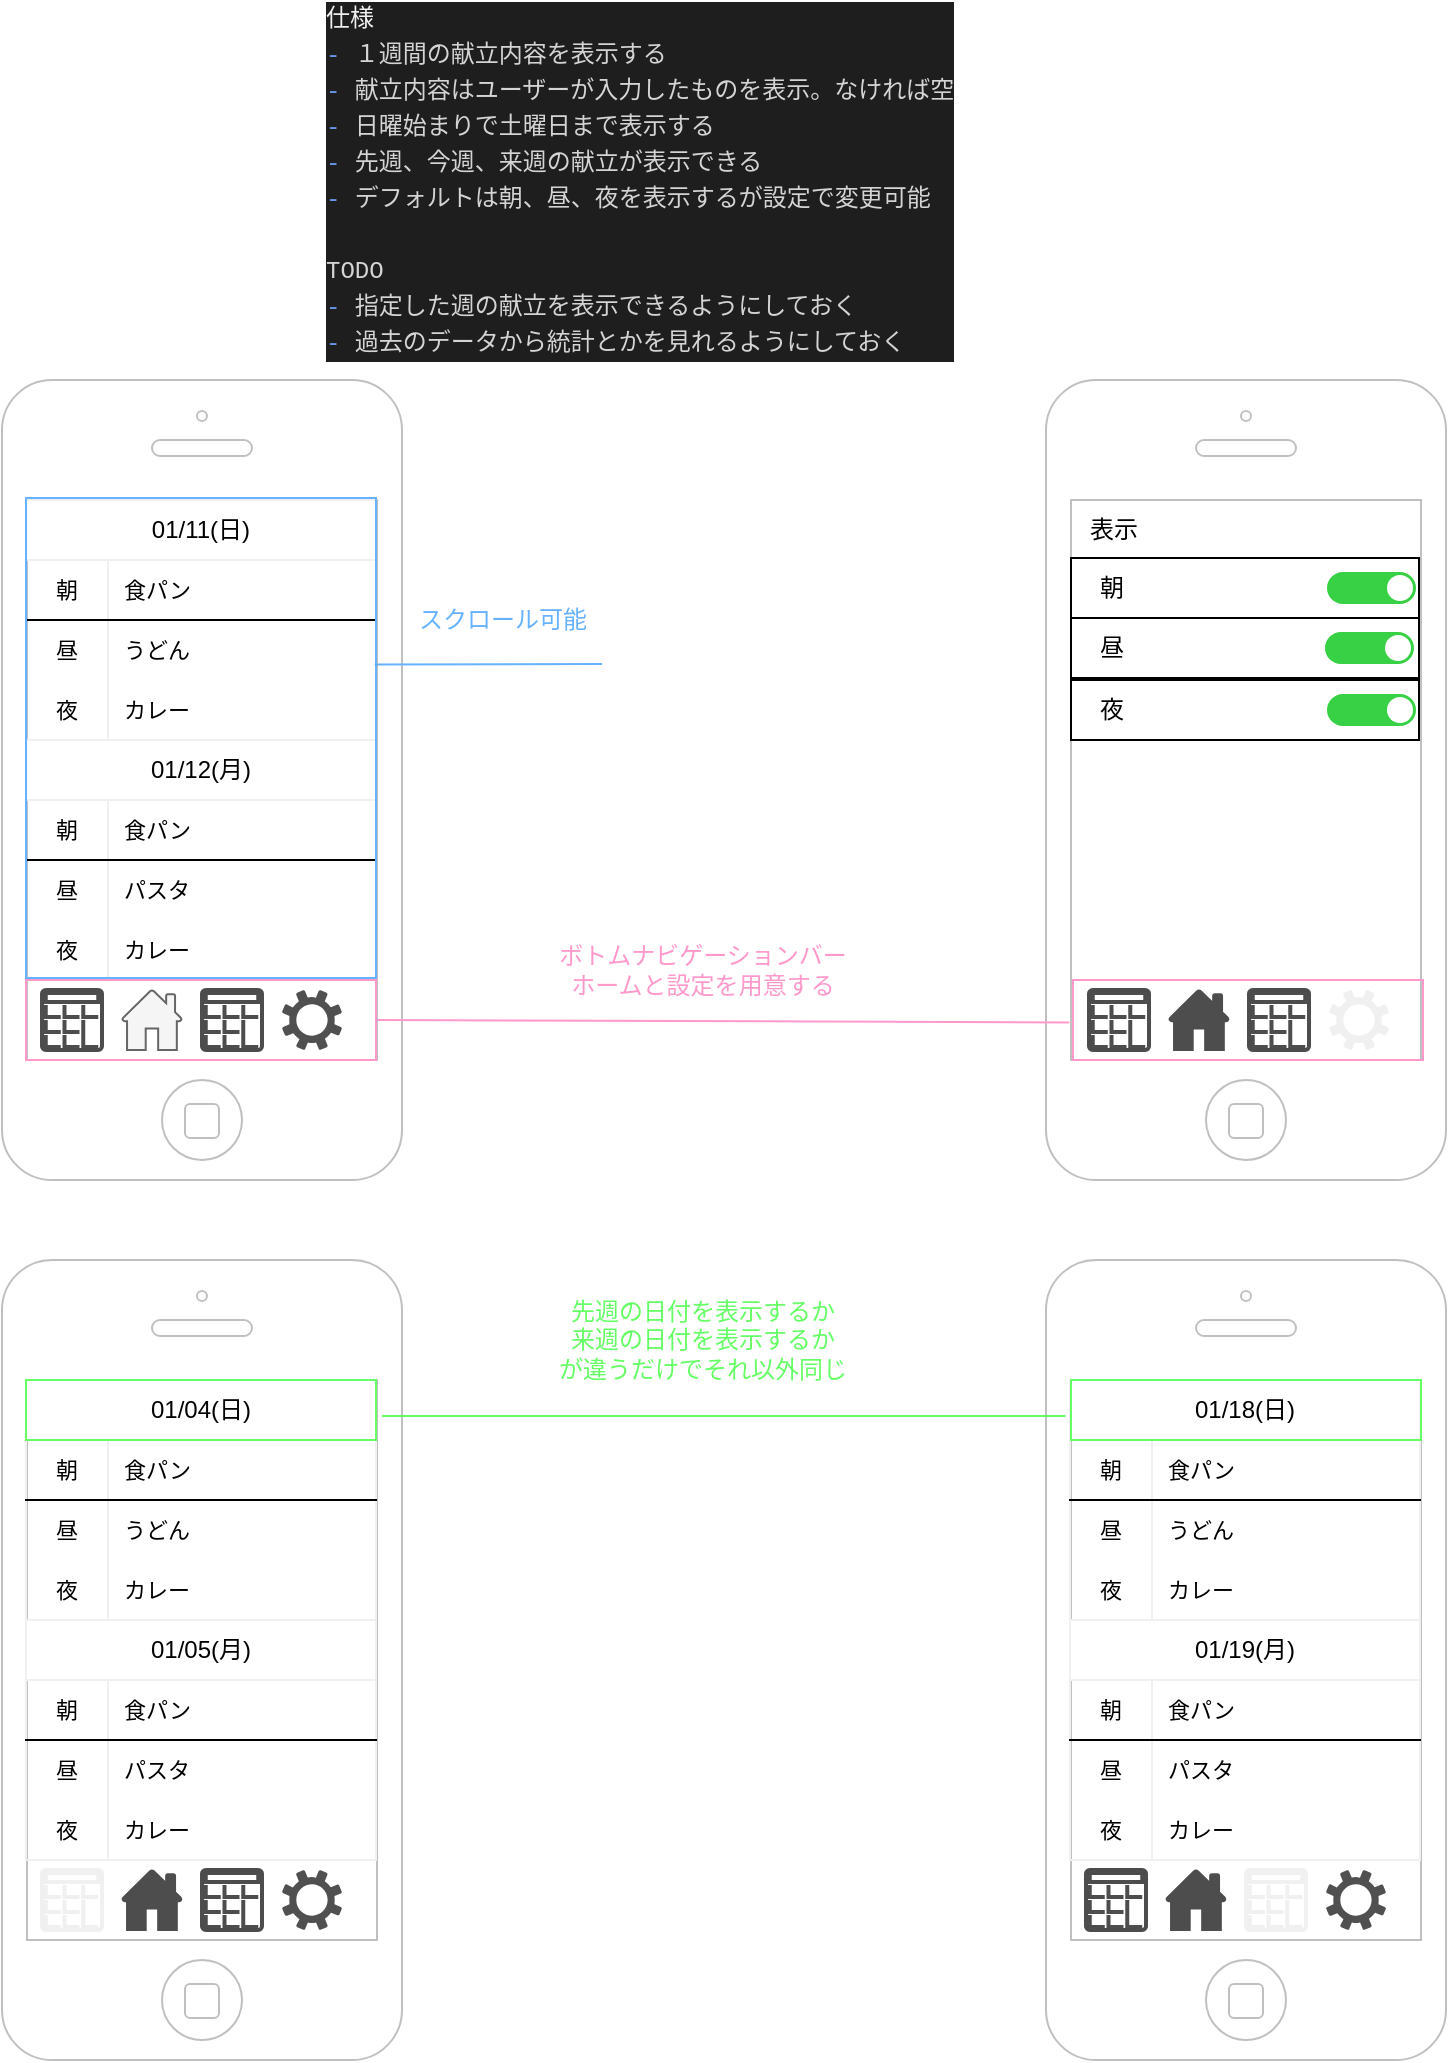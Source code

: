 <mxfile version="13.10.0" type="embed">
    <diagram id="gzcxs6uWYlpE-mdyS3mO" name="ページ1">
        <mxGraphModel dx="2272" dy="1475" grid="1" gridSize="10" guides="1" tooltips="1" connect="1" arrows="1" fold="1" page="1" pageScale="1" pageWidth="850" pageHeight="1100" math="0" shadow="0">
            <root>
                <mxCell id="0"/>
                <mxCell id="1" parent="0"/>
                <mxCell id="12" value="" style="html=1;verticalLabelPosition=bottom;labelBackgroundColor=#ffffff;verticalAlign=top;shadow=0;dashed=0;strokeWidth=1;shape=mxgraph.ios7.misc.iphone;strokeColor=#c0c0c0;" parent="1" vertex="1">
                    <mxGeometry x="80" y="200" width="200" height="400" as="geometry"/>
                </mxCell>
                <mxCell id="41" value="&lt;span style=&quot;font-weight: 400&quot;&gt;01/11(日)&lt;/span&gt;" style="shape=table;html=1;whiteSpace=wrap;startSize=30;container=1;collapsible=0;childLayout=tableLayout;fixedRows=1;rowLines=0;fontStyle=1;align=center;strokeColor=#f0f0f0;strokeWidth=1;" parent="1" vertex="1">
                    <mxGeometry x="92" y="260" width="175" height="120" as="geometry"/>
                </mxCell>
                <mxCell id="42" value="" style="shape=partialRectangle;html=1;whiteSpace=wrap;collapsible=0;dropTarget=0;pointerEvents=0;fillColor=none;top=0;left=0;bottom=1;right=0;points=[[0,0.5],[1,0.5]];portConstraint=eastwest;" parent="41" vertex="1">
                    <mxGeometry y="30" width="175" height="30" as="geometry"/>
                </mxCell>
                <mxCell id="43" value="&lt;font style=&quot;font-size: 11px&quot;&gt;朝&lt;/font&gt;" style="shape=partialRectangle;html=1;whiteSpace=wrap;connectable=0;fillColor=none;top=0;left=0;bottom=0;right=0;overflow=hidden;" parent="42" vertex="1">
                    <mxGeometry width="41" height="30" as="geometry"/>
                </mxCell>
                <mxCell id="44" value="&lt;font style=&quot;font-size: 11px&quot;&gt;食パン&lt;/font&gt;" style="shape=partialRectangle;html=1;whiteSpace=wrap;connectable=0;fillColor=none;top=0;left=0;bottom=0;right=0;align=left;spacingLeft=6;overflow=hidden;" parent="42" vertex="1">
                    <mxGeometry x="41" width="134" height="30" as="geometry"/>
                </mxCell>
                <mxCell id="45" value="" style="shape=partialRectangle;html=1;whiteSpace=wrap;collapsible=0;dropTarget=0;pointerEvents=0;fillColor=none;top=0;left=0;bottom=0;right=0;points=[[0,0.5],[1,0.5]];portConstraint=eastwest;" parent="41" vertex="1">
                    <mxGeometry y="60" width="175" height="30" as="geometry"/>
                </mxCell>
                <mxCell id="46" value="&lt;font style=&quot;font-size: 11px&quot;&gt;昼&lt;/font&gt;" style="shape=partialRectangle;html=1;whiteSpace=wrap;connectable=0;fillColor=none;top=0;left=0;bottom=0;right=0;overflow=hidden;" parent="45" vertex="1">
                    <mxGeometry width="41" height="30" as="geometry"/>
                </mxCell>
                <mxCell id="47" value="&lt;font style=&quot;font-size: 11px&quot;&gt;うどん&lt;/font&gt;" style="shape=partialRectangle;html=1;whiteSpace=wrap;connectable=0;fillColor=none;top=0;left=0;bottom=0;right=0;align=left;spacingLeft=6;overflow=hidden;" parent="45" vertex="1">
                    <mxGeometry x="41" width="134" height="30" as="geometry"/>
                </mxCell>
                <mxCell id="48" value="" style="shape=partialRectangle;html=1;whiteSpace=wrap;collapsible=0;dropTarget=0;pointerEvents=0;fillColor=none;top=0;left=0;bottom=0;right=0;points=[[0,0.5],[1,0.5]];portConstraint=eastwest;" parent="41" vertex="1">
                    <mxGeometry y="90" width="175" height="30" as="geometry"/>
                </mxCell>
                <mxCell id="49" value="&lt;font style=&quot;font-size: 11px&quot;&gt;夜&lt;/font&gt;" style="shape=partialRectangle;html=1;whiteSpace=wrap;connectable=0;fillColor=none;top=0;left=0;bottom=0;right=0;overflow=hidden;" parent="48" vertex="1">
                    <mxGeometry width="41" height="30" as="geometry"/>
                </mxCell>
                <mxCell id="50" value="&lt;font style=&quot;font-size: 11px&quot;&gt;カレー&lt;/font&gt;" style="shape=partialRectangle;html=1;whiteSpace=wrap;connectable=0;fillColor=none;top=0;left=0;bottom=0;right=0;align=left;spacingLeft=6;overflow=hidden;" parent="48" vertex="1">
                    <mxGeometry x="41" width="134" height="30" as="geometry"/>
                </mxCell>
                <mxCell id="64" value="&lt;span style=&quot;font-weight: 400&quot;&gt;01/12(月)&lt;/span&gt;" style="shape=table;html=1;whiteSpace=wrap;startSize=30;container=1;collapsible=0;childLayout=tableLayout;fixedRows=1;rowLines=0;fontStyle=1;align=center;strokeColor=#f0f0f0;strokeWidth=1;" parent="1" vertex="1">
                    <mxGeometry x="92" y="380" width="175" height="120" as="geometry"/>
                </mxCell>
                <mxCell id="65" value="" style="shape=partialRectangle;html=1;whiteSpace=wrap;collapsible=0;dropTarget=0;pointerEvents=0;fillColor=none;top=0;left=0;bottom=1;right=0;points=[[0,0.5],[1,0.5]];portConstraint=eastwest;" parent="64" vertex="1">
                    <mxGeometry y="30" width="175" height="30" as="geometry"/>
                </mxCell>
                <mxCell id="66" value="&lt;font style=&quot;font-size: 11px&quot;&gt;朝&lt;/font&gt;" style="shape=partialRectangle;html=1;whiteSpace=wrap;connectable=0;fillColor=none;top=0;left=0;bottom=0;right=0;overflow=hidden;" parent="65" vertex="1">
                    <mxGeometry width="41" height="30" as="geometry"/>
                </mxCell>
                <mxCell id="67" value="&lt;font style=&quot;font-size: 11px&quot;&gt;食パン&lt;/font&gt;" style="shape=partialRectangle;html=1;whiteSpace=wrap;connectable=0;fillColor=none;top=0;left=0;bottom=0;right=0;align=left;spacingLeft=6;overflow=hidden;" parent="65" vertex="1">
                    <mxGeometry x="41" width="134" height="30" as="geometry"/>
                </mxCell>
                <mxCell id="68" value="" style="shape=partialRectangle;html=1;whiteSpace=wrap;collapsible=0;dropTarget=0;pointerEvents=0;fillColor=none;top=0;left=0;bottom=0;right=0;points=[[0,0.5],[1,0.5]];portConstraint=eastwest;" parent="64" vertex="1">
                    <mxGeometry y="60" width="175" height="30" as="geometry"/>
                </mxCell>
                <mxCell id="69" value="&lt;font style=&quot;font-size: 11px&quot;&gt;昼&lt;/font&gt;" style="shape=partialRectangle;html=1;whiteSpace=wrap;connectable=0;fillColor=none;top=0;left=0;bottom=0;right=0;overflow=hidden;" parent="68" vertex="1">
                    <mxGeometry width="41" height="30" as="geometry"/>
                </mxCell>
                <mxCell id="70" value="&lt;font style=&quot;font-size: 11px&quot;&gt;パスタ&lt;/font&gt;" style="shape=partialRectangle;html=1;whiteSpace=wrap;connectable=0;fillColor=none;top=0;left=0;bottom=0;right=0;align=left;spacingLeft=6;overflow=hidden;" parent="68" vertex="1">
                    <mxGeometry x="41" width="134" height="30" as="geometry"/>
                </mxCell>
                <mxCell id="71" value="" style="shape=partialRectangle;html=1;whiteSpace=wrap;collapsible=0;dropTarget=0;pointerEvents=0;fillColor=none;top=0;left=0;bottom=0;right=0;points=[[0,0.5],[1,0.5]];portConstraint=eastwest;" parent="64" vertex="1">
                    <mxGeometry y="90" width="175" height="30" as="geometry"/>
                </mxCell>
                <mxCell id="72" value="&lt;font style=&quot;font-size: 11px&quot;&gt;夜&lt;/font&gt;" style="shape=partialRectangle;html=1;whiteSpace=wrap;connectable=0;fillColor=none;top=0;left=0;bottom=0;right=0;overflow=hidden;" parent="71" vertex="1">
                    <mxGeometry width="41" height="30" as="geometry"/>
                </mxCell>
                <mxCell id="73" value="&lt;font style=&quot;font-size: 11px&quot;&gt;カレー&lt;/font&gt;" style="shape=partialRectangle;html=1;whiteSpace=wrap;connectable=0;fillColor=none;top=0;left=0;bottom=0;right=0;align=left;spacingLeft=6;overflow=hidden;" parent="71" vertex="1">
                    <mxGeometry x="41" width="134" height="30" as="geometry"/>
                </mxCell>
                <mxCell id="86" value="" style="html=1;verticalLabelPosition=bottom;labelBackgroundColor=#ffffff;verticalAlign=top;shadow=0;dashed=0;strokeWidth=1;shape=mxgraph.ios7.misc.iphone;strokeColor=#c0c0c0;" parent="1" vertex="1">
                    <mxGeometry x="602" y="200" width="200" height="400" as="geometry"/>
                </mxCell>
                <mxCell id="89" value="" style="rounded=0;whiteSpace=wrap;html=1;strokeWidth=1;fillColor=none;strokeColor=#FF99CC;" parent="1" vertex="1">
                    <mxGeometry x="92" y="500" width="175" height="40" as="geometry"/>
                </mxCell>
                <mxCell id="92" value="" style="pointerEvents=1;shadow=0;dashed=0;html=1;strokeColor=none;fillColor=#505050;labelPosition=center;verticalLabelPosition=bottom;verticalAlign=top;outlineConnect=0;align=center;shape=mxgraph.office.concepts.settings;" parent="1" vertex="1">
                    <mxGeometry x="220" y="505" width="30" height="30" as="geometry"/>
                </mxCell>
                <mxCell id="93" value="" style="pointerEvents=1;shadow=0;dashed=0;html=1;strokeColor=#666666;fillColor=#f5f5f5;labelPosition=center;verticalLabelPosition=bottom;verticalAlign=top;outlineConnect=0;align=center;shape=mxgraph.office.concepts.home;fontColor=#333333;" parent="1" vertex="1">
                    <mxGeometry x="140" y="505" width="30" height="30" as="geometry"/>
                </mxCell>
                <mxCell id="98" value="" style="endArrow=none;html=1;entryX=0.058;entryY=0.803;entryDx=0;entryDy=0;strokeColor=#FF99CC;entryPerimeter=0;" parent="1" target="86" edge="1">
                    <mxGeometry width="50" height="50" relative="1" as="geometry">
                        <mxPoint x="267" y="520" as="sourcePoint"/>
                        <mxPoint x="602.5" y="520" as="targetPoint"/>
                        <Array as="points"/>
                    </mxGeometry>
                </mxCell>
                <mxCell id="99" value="ボトムナビゲーションバー&lt;br&gt;ホームと設定を用意する" style="text;html=1;align=center;verticalAlign=middle;resizable=0;points=[];autosize=1;fontColor=#FF99CC;" parent="1" vertex="1">
                    <mxGeometry x="350" y="480" width="160" height="30" as="geometry"/>
                </mxCell>
                <mxCell id="104" value="&lt;div style=&quot;background-color: rgb(30 , 30 , 30) ; font-family: &amp;#34;menlo&amp;#34; , &amp;#34;monaco&amp;#34; , &amp;#34;courier new&amp;#34; , monospace ; font-weight: normal ; font-size: 12px ; line-height: 18px&quot;&gt;&lt;div&gt;&lt;font color=&quot;#f0f0f0&quot;&gt;仕様&lt;/font&gt;&lt;/div&gt;&lt;div style=&quot;color: rgb(212 , 212 , 212)&quot;&gt;&lt;span style=&quot;color: #6796e6&quot;&gt;-&lt;/span&gt;&lt;span style=&quot;color: #d4d4d4&quot;&gt;&amp;nbsp;１週間の献立内容を表示する&lt;/span&gt;&lt;/div&gt;&lt;div style=&quot;color: rgb(212 , 212 , 212)&quot;&gt;&lt;span style=&quot;color: #6796e6&quot;&gt;-&lt;/span&gt;&lt;span style=&quot;color: #d4d4d4&quot;&gt; 献立内容はユーザーが入力したものを表示。なければ空&lt;/span&gt;&lt;/div&gt;&lt;div style=&quot;color: rgb(212 , 212 , 212)&quot;&gt;&lt;span style=&quot;color: #6796e6&quot;&gt;-&lt;/span&gt;&lt;span style=&quot;color: #d4d4d4&quot;&gt; 日曜始まりで土曜日まで表示する&lt;/span&gt;&lt;/div&gt;&lt;div style=&quot;color: rgb(212 , 212 , 212)&quot;&gt;&lt;span style=&quot;color: #6796e6&quot;&gt;-&lt;/span&gt;&lt;span style=&quot;color: #d4d4d4&quot;&gt;&amp;nbsp;先週、今週、来週の献立が表示できる&lt;/span&gt;&lt;/div&gt;&lt;div style=&quot;color: rgb(212 , 212 , 212)&quot;&gt;&lt;span style=&quot;color: #6796e6&quot;&gt;-&lt;/span&gt;&lt;span style=&quot;color: #d4d4d4&quot;&gt;&amp;nbsp;デフォルトは朝、昼、夜を表示するが設定で変更可能&lt;/span&gt;&lt;/div&gt;&lt;div style=&quot;color: rgb(212 , 212 , 212)&quot;&gt;&lt;span style=&quot;color: #d4d4d4&quot;&gt;&lt;br&gt;&lt;/span&gt;&lt;/div&gt;&lt;div style=&quot;color: rgb(212 , 212 , 212)&quot;&gt;&lt;span style=&quot;color: #d4d4d4&quot;&gt;TODO&lt;/span&gt;&lt;/div&gt;&lt;div style=&quot;color: rgb(212 , 212 , 212)&quot;&gt;&lt;span style=&quot;color: rgb(103 , 150 , 230)&quot;&gt;-&lt;/span&gt;&amp;nbsp;指定した週の献立を表示できるようにしておく&lt;span style=&quot;color: #6796e6&quot;&gt;&lt;br&gt;&lt;/span&gt;&lt;/div&gt;&lt;div style=&quot;color: rgb(212 , 212 , 212)&quot;&gt;&lt;span style=&quot;color: #6796e6&quot;&gt;-&lt;/span&gt;&lt;span style=&quot;color: #d4d4d4&quot;&gt;&amp;nbsp;過去のデータから統計とかを見れるようにしておく&lt;/span&gt;&lt;/div&gt;&lt;/div&gt;" style="text;html=1;align=left;verticalAlign=middle;resizable=0;points=[];autosize=1;fontColor=#9999FF;" parent="1" vertex="1">
                    <mxGeometry x="240" y="10" width="330" height="180" as="geometry"/>
                </mxCell>
                <mxCell id="113" value="　朝" style="rounded=0;whiteSpace=wrap;html=1;align=left;" vertex="1" parent="1">
                    <mxGeometry x="614.5" y="289" width="174" height="30" as="geometry"/>
                </mxCell>
                <mxCell id="114" value="" style="html=1;verticalLabelPosition=bottom;labelBackgroundColor=#ffffff;verticalAlign=top;shadow=0;dashed=0;strokeWidth=1;shape=mxgraph.ios7ui.onOffButton;buttonState=on;strokeColor=#38D145;strokeColor2=#aaaaaa;fillColor=#38D145;fillColor2=#ffffff;" vertex="1" parent="1">
                    <mxGeometry x="743" y="296.5" width="43.5" height="15" as="geometry"/>
                </mxCell>
                <mxCell id="116" value="表示" style="text;html=1;strokeColor=none;fillColor=none;align=center;verticalAlign=middle;whiteSpace=wrap;rounded=0;" vertex="1" parent="1">
                    <mxGeometry x="615.5" y="260" width="40" height="30" as="geometry"/>
                </mxCell>
                <mxCell id="118" value="　昼" style="rounded=0;whiteSpace=wrap;html=1;align=left;" vertex="1" parent="1">
                    <mxGeometry x="614.5" y="319" width="174" height="30" as="geometry"/>
                </mxCell>
                <mxCell id="119" value="" style="html=1;verticalLabelPosition=bottom;labelBackgroundColor=#ffffff;verticalAlign=top;shadow=0;dashed=0;strokeWidth=1;shape=mxgraph.ios7ui.onOffButton;buttonState=on;strokeColor=#38D145;strokeColor2=#aaaaaa;fillColor=#38D145;fillColor2=#ffffff;" vertex="1" parent="1">
                    <mxGeometry x="742" y="326.5" width="43.5" height="15" as="geometry"/>
                </mxCell>
                <mxCell id="121" value="　夜" style="rounded=0;whiteSpace=wrap;html=1;align=left;" vertex="1" parent="1">
                    <mxGeometry x="614.5" y="350" width="174" height="30" as="geometry"/>
                </mxCell>
                <mxCell id="122" value="" style="html=1;verticalLabelPosition=bottom;labelBackgroundColor=#ffffff;verticalAlign=top;shadow=0;dashed=0;strokeWidth=1;shape=mxgraph.ios7ui.onOffButton;buttonState=on;strokeColor=#38D145;strokeColor2=#aaaaaa;fillColor=#38D145;fillColor2=#ffffff;" vertex="1" parent="1">
                    <mxGeometry x="743" y="357.5" width="43.5" height="15" as="geometry"/>
                </mxCell>
                <mxCell id="123" value="" style="html=1;verticalLabelPosition=bottom;align=center;labelBackgroundColor=#ffffff;verticalAlign=top;strokeWidth=2;shadow=0;dashed=0;shape=mxgraph.ios7.icons.calculator;strokeColor=#4D4D4D;" vertex="1" parent="1">
                    <mxGeometry x="100" y="505" width="30" height="30" as="geometry"/>
                </mxCell>
                <mxCell id="124" value="" style="html=1;verticalLabelPosition=bottom;align=center;labelBackgroundColor=#ffffff;verticalAlign=top;strokeWidth=2;shadow=0;dashed=0;shape=mxgraph.ios7.icons.calculator;strokeColor=#4D4D4D;" vertex="1" parent="1">
                    <mxGeometry x="180" y="505" width="30" height="30" as="geometry"/>
                </mxCell>
                <mxCell id="125" value="" style="rounded=0;whiteSpace=wrap;html=1;strokeWidth=1;fillColor=none;strokeColor=#FF99CC;" vertex="1" parent="1">
                    <mxGeometry x="615.5" y="500" width="175" height="40" as="geometry"/>
                </mxCell>
                <mxCell id="126" value="" style="pointerEvents=1;shadow=0;dashed=0;html=1;strokeColor=none;labelPosition=center;verticalLabelPosition=bottom;verticalAlign=top;outlineConnect=0;align=center;shape=mxgraph.office.concepts.settings;fillColor=#F0F0F0;" vertex="1" parent="1">
                    <mxGeometry x="743.5" y="505" width="30" height="30" as="geometry"/>
                </mxCell>
                <mxCell id="127" value="" style="pointerEvents=1;shadow=0;dashed=0;html=1;labelPosition=center;verticalLabelPosition=bottom;verticalAlign=top;outlineConnect=0;align=center;shape=mxgraph.office.concepts.home;fontColor=#333333;strokeColor=#4D4D4D;fillColor=#4D4D4D;" vertex="1" parent="1">
                    <mxGeometry x="663.5" y="505" width="30" height="30" as="geometry"/>
                </mxCell>
                <mxCell id="128" value="" style="html=1;verticalLabelPosition=bottom;align=center;labelBackgroundColor=#ffffff;verticalAlign=top;strokeWidth=2;shadow=0;dashed=0;shape=mxgraph.ios7.icons.calculator;strokeColor=#4D4D4D;" vertex="1" parent="1">
                    <mxGeometry x="623.5" y="505" width="30" height="30" as="geometry"/>
                </mxCell>
                <mxCell id="129" value="" style="html=1;verticalLabelPosition=bottom;align=center;labelBackgroundColor=#ffffff;verticalAlign=top;strokeWidth=2;shadow=0;dashed=0;shape=mxgraph.ios7.icons.calculator;strokeColor=#4D4D4D;" vertex="1" parent="1">
                    <mxGeometry x="703.5" y="505" width="30" height="30" as="geometry"/>
                </mxCell>
                <mxCell id="134" value="" style="html=1;verticalLabelPosition=bottom;labelBackgroundColor=#ffffff;verticalAlign=top;shadow=0;dashed=0;strokeWidth=1;shape=mxgraph.ios7.misc.iphone;strokeColor=#c0c0c0;" vertex="1" parent="1">
                    <mxGeometry x="80" y="640" width="200" height="400" as="geometry"/>
                </mxCell>
                <mxCell id="135" value="&lt;span style=&quot;font-weight: 400&quot;&gt;01/04(日)&lt;/span&gt;" style="shape=table;html=1;whiteSpace=wrap;startSize=30;container=1;collapsible=0;childLayout=tableLayout;fixedRows=1;rowLines=0;fontStyle=1;align=center;strokeColor=#f0f0f0;strokeWidth=1;" vertex="1" parent="1">
                    <mxGeometry x="92" y="700" width="175" height="120" as="geometry"/>
                </mxCell>
                <mxCell id="136" value="" style="shape=partialRectangle;html=1;whiteSpace=wrap;collapsible=0;dropTarget=0;pointerEvents=0;fillColor=none;top=0;left=0;bottom=1;right=0;points=[[0,0.5],[1,0.5]];portConstraint=eastwest;" vertex="1" parent="135">
                    <mxGeometry y="30" width="175" height="30" as="geometry"/>
                </mxCell>
                <mxCell id="137" value="&lt;font style=&quot;font-size: 11px&quot;&gt;朝&lt;/font&gt;" style="shape=partialRectangle;html=1;whiteSpace=wrap;connectable=0;fillColor=none;top=0;left=0;bottom=0;right=0;overflow=hidden;" vertex="1" parent="136">
                    <mxGeometry width="41" height="30" as="geometry"/>
                </mxCell>
                <mxCell id="138" value="&lt;font style=&quot;font-size: 11px&quot;&gt;食パン&lt;/font&gt;" style="shape=partialRectangle;html=1;whiteSpace=wrap;connectable=0;fillColor=none;top=0;left=0;bottom=0;right=0;align=left;spacingLeft=6;overflow=hidden;" vertex="1" parent="136">
                    <mxGeometry x="41" width="134" height="30" as="geometry"/>
                </mxCell>
                <mxCell id="139" value="" style="shape=partialRectangle;html=1;whiteSpace=wrap;collapsible=0;dropTarget=0;pointerEvents=0;fillColor=none;top=0;left=0;bottom=0;right=0;points=[[0,0.5],[1,0.5]];portConstraint=eastwest;" vertex="1" parent="135">
                    <mxGeometry y="60" width="175" height="30" as="geometry"/>
                </mxCell>
                <mxCell id="140" value="&lt;font style=&quot;font-size: 11px&quot;&gt;昼&lt;/font&gt;" style="shape=partialRectangle;html=1;whiteSpace=wrap;connectable=0;fillColor=none;top=0;left=0;bottom=0;right=0;overflow=hidden;" vertex="1" parent="139">
                    <mxGeometry width="41" height="30" as="geometry"/>
                </mxCell>
                <mxCell id="141" value="&lt;font style=&quot;font-size: 11px&quot;&gt;うどん&lt;/font&gt;" style="shape=partialRectangle;html=1;whiteSpace=wrap;connectable=0;fillColor=none;top=0;left=0;bottom=0;right=0;align=left;spacingLeft=6;overflow=hidden;" vertex="1" parent="139">
                    <mxGeometry x="41" width="134" height="30" as="geometry"/>
                </mxCell>
                <mxCell id="142" value="" style="shape=partialRectangle;html=1;whiteSpace=wrap;collapsible=0;dropTarget=0;pointerEvents=0;fillColor=none;top=0;left=0;bottom=0;right=0;points=[[0,0.5],[1,0.5]];portConstraint=eastwest;" vertex="1" parent="135">
                    <mxGeometry y="90" width="175" height="30" as="geometry"/>
                </mxCell>
                <mxCell id="143" value="&lt;font style=&quot;font-size: 11px&quot;&gt;夜&lt;/font&gt;" style="shape=partialRectangle;html=1;whiteSpace=wrap;connectable=0;fillColor=none;top=0;left=0;bottom=0;right=0;overflow=hidden;" vertex="1" parent="142">
                    <mxGeometry width="41" height="30" as="geometry"/>
                </mxCell>
                <mxCell id="144" value="&lt;font style=&quot;font-size: 11px&quot;&gt;カレー&lt;/font&gt;" style="shape=partialRectangle;html=1;whiteSpace=wrap;connectable=0;fillColor=none;top=0;left=0;bottom=0;right=0;align=left;spacingLeft=6;overflow=hidden;" vertex="1" parent="142">
                    <mxGeometry x="41" width="134" height="30" as="geometry"/>
                </mxCell>
                <mxCell id="145" value="&lt;span style=&quot;font-weight: 400&quot;&gt;01/05(月)&lt;/span&gt;" style="shape=table;html=1;whiteSpace=wrap;startSize=30;container=1;collapsible=0;childLayout=tableLayout;fixedRows=1;rowLines=0;fontStyle=1;align=center;strokeColor=#f0f0f0;strokeWidth=1;" vertex="1" parent="1">
                    <mxGeometry x="92" y="820" width="175" height="120" as="geometry"/>
                </mxCell>
                <mxCell id="146" value="" style="shape=partialRectangle;html=1;whiteSpace=wrap;collapsible=0;dropTarget=0;pointerEvents=0;fillColor=none;top=0;left=0;bottom=1;right=0;points=[[0,0.5],[1,0.5]];portConstraint=eastwest;" vertex="1" parent="145">
                    <mxGeometry y="30" width="175" height="30" as="geometry"/>
                </mxCell>
                <mxCell id="147" value="&lt;font style=&quot;font-size: 11px&quot;&gt;朝&lt;/font&gt;" style="shape=partialRectangle;html=1;whiteSpace=wrap;connectable=0;fillColor=none;top=0;left=0;bottom=0;right=0;overflow=hidden;" vertex="1" parent="146">
                    <mxGeometry width="41" height="30" as="geometry"/>
                </mxCell>
                <mxCell id="148" value="&lt;font style=&quot;font-size: 11px&quot;&gt;食パン&lt;/font&gt;" style="shape=partialRectangle;html=1;whiteSpace=wrap;connectable=0;fillColor=none;top=0;left=0;bottom=0;right=0;align=left;spacingLeft=6;overflow=hidden;" vertex="1" parent="146">
                    <mxGeometry x="41" width="134" height="30" as="geometry"/>
                </mxCell>
                <mxCell id="149" value="" style="shape=partialRectangle;html=1;whiteSpace=wrap;collapsible=0;dropTarget=0;pointerEvents=0;fillColor=none;top=0;left=0;bottom=0;right=0;points=[[0,0.5],[1,0.5]];portConstraint=eastwest;" vertex="1" parent="145">
                    <mxGeometry y="60" width="175" height="30" as="geometry"/>
                </mxCell>
                <mxCell id="150" value="&lt;font style=&quot;font-size: 11px&quot;&gt;昼&lt;/font&gt;" style="shape=partialRectangle;html=1;whiteSpace=wrap;connectable=0;fillColor=none;top=0;left=0;bottom=0;right=0;overflow=hidden;" vertex="1" parent="149">
                    <mxGeometry width="41" height="30" as="geometry"/>
                </mxCell>
                <mxCell id="151" value="&lt;font style=&quot;font-size: 11px&quot;&gt;パスタ&lt;/font&gt;" style="shape=partialRectangle;html=1;whiteSpace=wrap;connectable=0;fillColor=none;top=0;left=0;bottom=0;right=0;align=left;spacingLeft=6;overflow=hidden;" vertex="1" parent="149">
                    <mxGeometry x="41" width="134" height="30" as="geometry"/>
                </mxCell>
                <mxCell id="152" value="" style="shape=partialRectangle;html=1;whiteSpace=wrap;collapsible=0;dropTarget=0;pointerEvents=0;fillColor=none;top=0;left=0;bottom=0;right=0;points=[[0,0.5],[1,0.5]];portConstraint=eastwest;" vertex="1" parent="145">
                    <mxGeometry y="90" width="175" height="30" as="geometry"/>
                </mxCell>
                <mxCell id="153" value="&lt;font style=&quot;font-size: 11px&quot;&gt;夜&lt;/font&gt;" style="shape=partialRectangle;html=1;whiteSpace=wrap;connectable=0;fillColor=none;top=0;left=0;bottom=0;right=0;overflow=hidden;" vertex="1" parent="152">
                    <mxGeometry width="41" height="30" as="geometry"/>
                </mxCell>
                <mxCell id="154" value="&lt;font style=&quot;font-size: 11px&quot;&gt;カレー&lt;/font&gt;" style="shape=partialRectangle;html=1;whiteSpace=wrap;connectable=0;fillColor=none;top=0;left=0;bottom=0;right=0;align=left;spacingLeft=6;overflow=hidden;" vertex="1" parent="152">
                    <mxGeometry x="41" width="134" height="30" as="geometry"/>
                </mxCell>
                <mxCell id="156" value="" style="pointerEvents=1;shadow=0;dashed=0;html=1;strokeColor=none;fillColor=#505050;labelPosition=center;verticalLabelPosition=bottom;verticalAlign=top;outlineConnect=0;align=center;shape=mxgraph.office.concepts.settings;" vertex="1" parent="1">
                    <mxGeometry x="220" y="945" width="30" height="30" as="geometry"/>
                </mxCell>
                <mxCell id="157" value="" style="pointerEvents=1;shadow=0;dashed=0;html=1;labelPosition=center;verticalLabelPosition=bottom;verticalAlign=top;outlineConnect=0;align=center;shape=mxgraph.office.concepts.home;fontColor=#333333;strokeColor=#4D4D4D;fillColor=#4D4D4D;" vertex="1" parent="1">
                    <mxGeometry x="140" y="945" width="30" height="30" as="geometry"/>
                </mxCell>
                <mxCell id="158" value="" style="html=1;verticalLabelPosition=bottom;align=center;labelBackgroundColor=#ffffff;verticalAlign=top;strokeWidth=2;shadow=0;dashed=0;shape=mxgraph.ios7.icons.calculator;strokeColor=#F0F0F0;" vertex="1" parent="1">
                    <mxGeometry x="100" y="945" width="30" height="30" as="geometry"/>
                </mxCell>
                <mxCell id="159" value="" style="html=1;verticalLabelPosition=bottom;align=center;labelBackgroundColor=#ffffff;verticalAlign=top;strokeWidth=2;shadow=0;dashed=0;shape=mxgraph.ios7.icons.calculator;strokeColor=#4D4D4D;" vertex="1" parent="1">
                    <mxGeometry x="180" y="945" width="30" height="30" as="geometry"/>
                </mxCell>
                <mxCell id="160" value="" style="html=1;verticalLabelPosition=bottom;labelBackgroundColor=#ffffff;verticalAlign=top;shadow=0;dashed=0;strokeWidth=1;shape=mxgraph.ios7.misc.iphone;strokeColor=#c0c0c0;" vertex="1" parent="1">
                    <mxGeometry x="602" y="640" width="200" height="400" as="geometry"/>
                </mxCell>
                <mxCell id="161" value="&lt;span style=&quot;font-weight: 400&quot;&gt;01/18(日)&lt;/span&gt;" style="shape=table;html=1;whiteSpace=wrap;startSize=30;container=1;collapsible=0;childLayout=tableLayout;fixedRows=1;rowLines=0;fontStyle=1;align=center;strokeColor=#f0f0f0;strokeWidth=1;" vertex="1" parent="1">
                    <mxGeometry x="614" y="700" width="175" height="120" as="geometry"/>
                </mxCell>
                <mxCell id="162" value="" style="shape=partialRectangle;html=1;whiteSpace=wrap;collapsible=0;dropTarget=0;pointerEvents=0;fillColor=none;top=0;left=0;bottom=1;right=0;points=[[0,0.5],[1,0.5]];portConstraint=eastwest;" vertex="1" parent="161">
                    <mxGeometry y="30" width="175" height="30" as="geometry"/>
                </mxCell>
                <mxCell id="163" value="&lt;font style=&quot;font-size: 11px&quot;&gt;朝&lt;/font&gt;" style="shape=partialRectangle;html=1;whiteSpace=wrap;connectable=0;fillColor=none;top=0;left=0;bottom=0;right=0;overflow=hidden;" vertex="1" parent="162">
                    <mxGeometry width="41" height="30" as="geometry"/>
                </mxCell>
                <mxCell id="164" value="&lt;font style=&quot;font-size: 11px&quot;&gt;食パン&lt;/font&gt;" style="shape=partialRectangle;html=1;whiteSpace=wrap;connectable=0;fillColor=none;top=0;left=0;bottom=0;right=0;align=left;spacingLeft=6;overflow=hidden;" vertex="1" parent="162">
                    <mxGeometry x="41" width="134" height="30" as="geometry"/>
                </mxCell>
                <mxCell id="165" value="" style="shape=partialRectangle;html=1;whiteSpace=wrap;collapsible=0;dropTarget=0;pointerEvents=0;fillColor=none;top=0;left=0;bottom=0;right=0;points=[[0,0.5],[1,0.5]];portConstraint=eastwest;" vertex="1" parent="161">
                    <mxGeometry y="60" width="175" height="30" as="geometry"/>
                </mxCell>
                <mxCell id="166" value="&lt;font style=&quot;font-size: 11px&quot;&gt;昼&lt;/font&gt;" style="shape=partialRectangle;html=1;whiteSpace=wrap;connectable=0;fillColor=none;top=0;left=0;bottom=0;right=0;overflow=hidden;" vertex="1" parent="165">
                    <mxGeometry width="41" height="30" as="geometry"/>
                </mxCell>
                <mxCell id="167" value="&lt;font style=&quot;font-size: 11px&quot;&gt;うどん&lt;/font&gt;" style="shape=partialRectangle;html=1;whiteSpace=wrap;connectable=0;fillColor=none;top=0;left=0;bottom=0;right=0;align=left;spacingLeft=6;overflow=hidden;" vertex="1" parent="165">
                    <mxGeometry x="41" width="134" height="30" as="geometry"/>
                </mxCell>
                <mxCell id="168" value="" style="shape=partialRectangle;html=1;whiteSpace=wrap;collapsible=0;dropTarget=0;pointerEvents=0;fillColor=none;top=0;left=0;bottom=0;right=0;points=[[0,0.5],[1,0.5]];portConstraint=eastwest;" vertex="1" parent="161">
                    <mxGeometry y="90" width="175" height="30" as="geometry"/>
                </mxCell>
                <mxCell id="169" value="&lt;font style=&quot;font-size: 11px&quot;&gt;夜&lt;/font&gt;" style="shape=partialRectangle;html=1;whiteSpace=wrap;connectable=0;fillColor=none;top=0;left=0;bottom=0;right=0;overflow=hidden;" vertex="1" parent="168">
                    <mxGeometry width="41" height="30" as="geometry"/>
                </mxCell>
                <mxCell id="170" value="&lt;font style=&quot;font-size: 11px&quot;&gt;カレー&lt;/font&gt;" style="shape=partialRectangle;html=1;whiteSpace=wrap;connectable=0;fillColor=none;top=0;left=0;bottom=0;right=0;align=left;spacingLeft=6;overflow=hidden;" vertex="1" parent="168">
                    <mxGeometry x="41" width="134" height="30" as="geometry"/>
                </mxCell>
                <mxCell id="171" value="&lt;span style=&quot;font-weight: 400&quot;&gt;01/19(月)&lt;/span&gt;" style="shape=table;html=1;whiteSpace=wrap;startSize=30;container=1;collapsible=0;childLayout=tableLayout;fixedRows=1;rowLines=0;fontStyle=1;align=center;strokeColor=#f0f0f0;strokeWidth=1;" vertex="1" parent="1">
                    <mxGeometry x="614" y="820" width="175" height="120" as="geometry"/>
                </mxCell>
                <mxCell id="172" value="" style="shape=partialRectangle;html=1;whiteSpace=wrap;collapsible=0;dropTarget=0;pointerEvents=0;fillColor=none;top=0;left=0;bottom=1;right=0;points=[[0,0.5],[1,0.5]];portConstraint=eastwest;" vertex="1" parent="171">
                    <mxGeometry y="30" width="175" height="30" as="geometry"/>
                </mxCell>
                <mxCell id="173" value="&lt;font style=&quot;font-size: 11px&quot;&gt;朝&lt;/font&gt;" style="shape=partialRectangle;html=1;whiteSpace=wrap;connectable=0;fillColor=none;top=0;left=0;bottom=0;right=0;overflow=hidden;" vertex="1" parent="172">
                    <mxGeometry width="41" height="30" as="geometry"/>
                </mxCell>
                <mxCell id="174" value="&lt;font style=&quot;font-size: 11px&quot;&gt;食パン&lt;/font&gt;" style="shape=partialRectangle;html=1;whiteSpace=wrap;connectable=0;fillColor=none;top=0;left=0;bottom=0;right=0;align=left;spacingLeft=6;overflow=hidden;" vertex="1" parent="172">
                    <mxGeometry x="41" width="134" height="30" as="geometry"/>
                </mxCell>
                <mxCell id="175" value="" style="shape=partialRectangle;html=1;whiteSpace=wrap;collapsible=0;dropTarget=0;pointerEvents=0;fillColor=none;top=0;left=0;bottom=0;right=0;points=[[0,0.5],[1,0.5]];portConstraint=eastwest;" vertex="1" parent="171">
                    <mxGeometry y="60" width="175" height="30" as="geometry"/>
                </mxCell>
                <mxCell id="176" value="&lt;font style=&quot;font-size: 11px&quot;&gt;昼&lt;/font&gt;" style="shape=partialRectangle;html=1;whiteSpace=wrap;connectable=0;fillColor=none;top=0;left=0;bottom=0;right=0;overflow=hidden;" vertex="1" parent="175">
                    <mxGeometry width="41" height="30" as="geometry"/>
                </mxCell>
                <mxCell id="177" value="&lt;font style=&quot;font-size: 11px&quot;&gt;パスタ&lt;/font&gt;" style="shape=partialRectangle;html=1;whiteSpace=wrap;connectable=0;fillColor=none;top=0;left=0;bottom=0;right=0;align=left;spacingLeft=6;overflow=hidden;" vertex="1" parent="175">
                    <mxGeometry x="41" width="134" height="30" as="geometry"/>
                </mxCell>
                <mxCell id="178" value="" style="shape=partialRectangle;html=1;whiteSpace=wrap;collapsible=0;dropTarget=0;pointerEvents=0;fillColor=none;top=0;left=0;bottom=0;right=0;points=[[0,0.5],[1,0.5]];portConstraint=eastwest;" vertex="1" parent="171">
                    <mxGeometry y="90" width="175" height="30" as="geometry"/>
                </mxCell>
                <mxCell id="179" value="&lt;font style=&quot;font-size: 11px&quot;&gt;夜&lt;/font&gt;" style="shape=partialRectangle;html=1;whiteSpace=wrap;connectable=0;fillColor=none;top=0;left=0;bottom=0;right=0;overflow=hidden;" vertex="1" parent="178">
                    <mxGeometry width="41" height="30" as="geometry"/>
                </mxCell>
                <mxCell id="180" value="&lt;font style=&quot;font-size: 11px&quot;&gt;カレー&lt;/font&gt;" style="shape=partialRectangle;html=1;whiteSpace=wrap;connectable=0;fillColor=none;top=0;left=0;bottom=0;right=0;align=left;spacingLeft=6;overflow=hidden;" vertex="1" parent="178">
                    <mxGeometry x="41" width="134" height="30" as="geometry"/>
                </mxCell>
                <mxCell id="181" value="" style="pointerEvents=1;shadow=0;dashed=0;html=1;strokeColor=none;fillColor=#505050;labelPosition=center;verticalLabelPosition=bottom;verticalAlign=top;outlineConnect=0;align=center;shape=mxgraph.office.concepts.settings;" vertex="1" parent="1">
                    <mxGeometry x="742" y="945" width="30" height="30" as="geometry"/>
                </mxCell>
                <mxCell id="182" value="" style="pointerEvents=1;shadow=0;dashed=0;html=1;labelPosition=center;verticalLabelPosition=bottom;verticalAlign=top;outlineConnect=0;align=center;shape=mxgraph.office.concepts.home;fontColor=#333333;strokeColor=#4D4D4D;fillColor=#4D4D4D;" vertex="1" parent="1">
                    <mxGeometry x="662" y="945" width="30" height="30" as="geometry"/>
                </mxCell>
                <mxCell id="183" value="" style="html=1;verticalLabelPosition=bottom;align=center;labelBackgroundColor=#ffffff;verticalAlign=top;strokeWidth=2;shadow=0;dashed=0;shape=mxgraph.ios7.icons.calculator;strokeColor=#4D4D4D;" vertex="1" parent="1">
                    <mxGeometry x="622" y="945" width="30" height="30" as="geometry"/>
                </mxCell>
                <mxCell id="184" value="" style="html=1;verticalLabelPosition=bottom;align=center;labelBackgroundColor=#ffffff;verticalAlign=top;strokeWidth=2;shadow=0;dashed=0;shape=mxgraph.ios7.icons.calculator;strokeColor=#F0F0F0;" vertex="1" parent="1">
                    <mxGeometry x="702" y="945" width="30" height="30" as="geometry"/>
                </mxCell>
                <mxCell id="185" value="" style="endArrow=none;html=1;entryX=0.049;entryY=0.195;entryDx=0;entryDy=0;entryPerimeter=0;fillColor=#6a00ff;strokeColor=#66FF66;" edge="1" parent="1" target="160">
                    <mxGeometry width="50" height="50" relative="1" as="geometry">
                        <mxPoint x="270" y="718" as="sourcePoint"/>
                        <mxPoint x="490" y="720" as="targetPoint"/>
                    </mxGeometry>
                </mxCell>
                <mxCell id="186" value="&lt;font color=&quot;#66ff66&quot;&gt;先週の日付を表示するか&lt;br&gt;来週の日付を表示するか&lt;br&gt;が違うだけでそれ以外同じ&lt;/font&gt;" style="text;html=1;align=center;verticalAlign=middle;resizable=0;points=[];autosize=1;" vertex="1" parent="1">
                    <mxGeometry x="350" y="655" width="160" height="50" as="geometry"/>
                </mxCell>
                <mxCell id="188" value="" style="rounded=0;whiteSpace=wrap;html=1;align=left;fillColor=none;strokeColor=#66B2FF;" vertex="1" parent="1">
                    <mxGeometry x="92" y="259" width="175" height="240" as="geometry"/>
                </mxCell>
                <mxCell id="189" value="" style="endArrow=none;html=1;strokeColor=#66B2FF;exitX=0.996;exitY=0.347;exitDx=0;exitDy=0;exitPerimeter=0;" edge="1" parent="1" source="188">
                    <mxGeometry width="50" height="50" relative="1" as="geometry">
                        <mxPoint x="290" y="350" as="sourcePoint"/>
                        <mxPoint x="380" y="342" as="targetPoint"/>
                    </mxGeometry>
                </mxCell>
                <mxCell id="190" value="&lt;font color=&quot;#66b2ff&quot;&gt;スクロール可能&lt;/font&gt;" style="text;html=1;align=center;verticalAlign=middle;resizable=0;points=[];autosize=1;" vertex="1" parent="1">
                    <mxGeometry x="280" y="310" width="100" height="20" as="geometry"/>
                </mxCell>
                <mxCell id="191" value="" style="rounded=0;whiteSpace=wrap;html=1;fillColor=none;align=left;strokeColor=#66FF66;" vertex="1" parent="1">
                    <mxGeometry x="92" y="700" width="175" height="30" as="geometry"/>
                </mxCell>
                <mxCell id="192" value="" style="rounded=0;whiteSpace=wrap;html=1;fillColor=none;align=left;strokeColor=#66FF66;" vertex="1" parent="1">
                    <mxGeometry x="614.5" y="700" width="175" height="30" as="geometry"/>
                </mxCell>
            </root>
        </mxGraphModel>
    </diagram>
</mxfile>